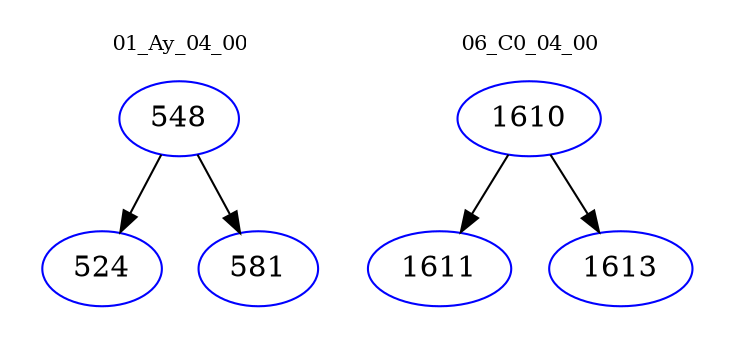 digraph{
subgraph cluster_0 {
color = white
label = "01_Ay_04_00";
fontsize=10;
T0_548 [label="548", color="blue"]
T0_548 -> T0_524 [color="black"]
T0_524 [label="524", color="blue"]
T0_548 -> T0_581 [color="black"]
T0_581 [label="581", color="blue"]
}
subgraph cluster_1 {
color = white
label = "06_C0_04_00";
fontsize=10;
T1_1610 [label="1610", color="blue"]
T1_1610 -> T1_1611 [color="black"]
T1_1611 [label="1611", color="blue"]
T1_1610 -> T1_1613 [color="black"]
T1_1613 [label="1613", color="blue"]
}
}
